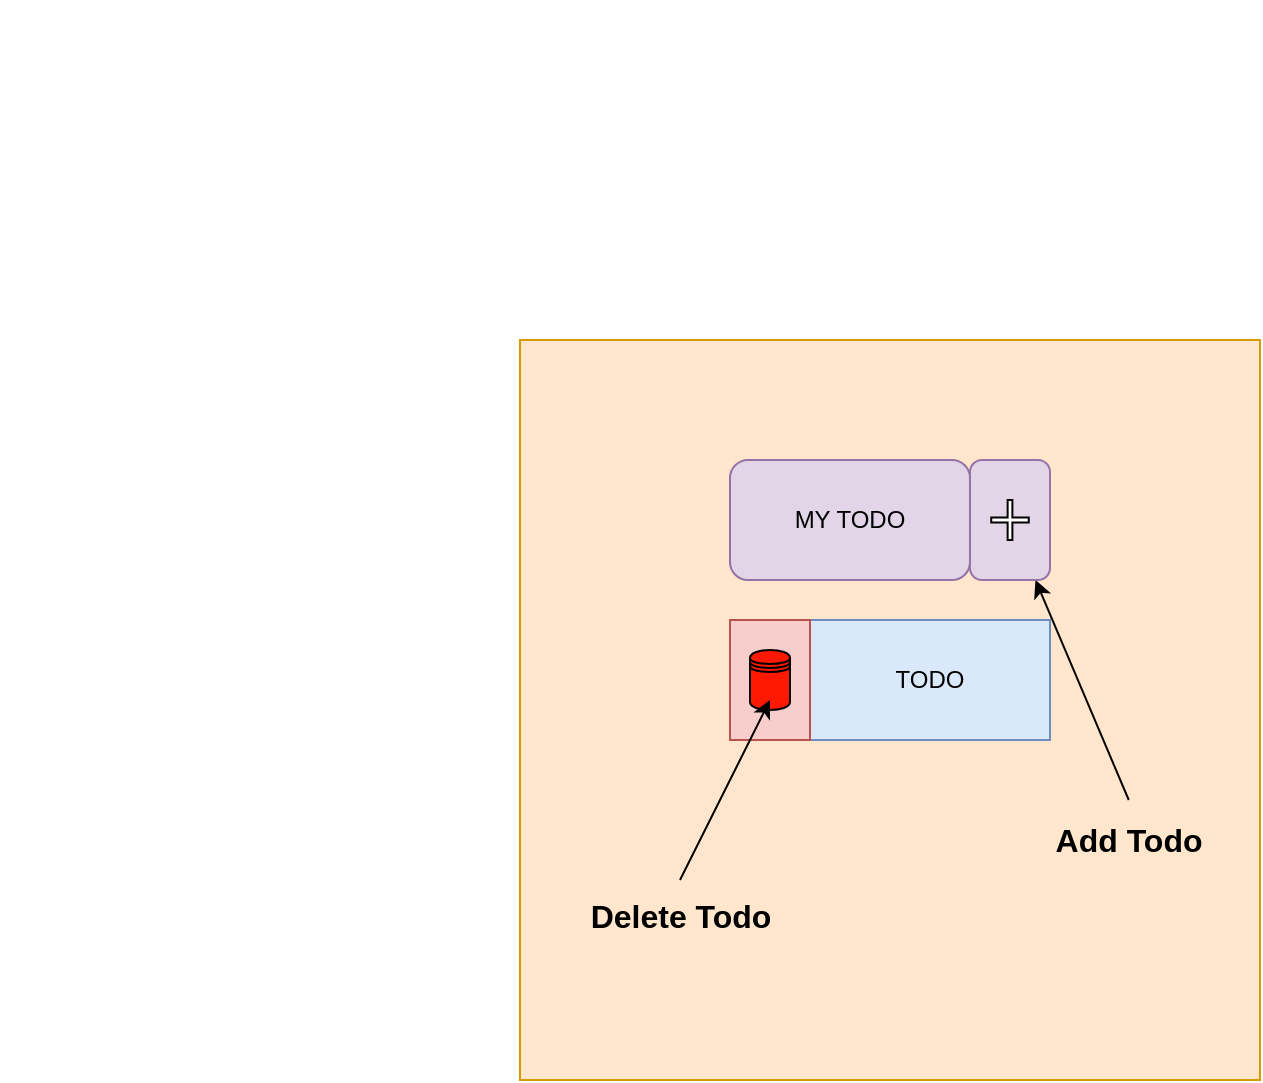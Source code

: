 <mxfile>
    <diagram id="D2a5Kx3bAHh7XBHMIRSJ" name="Page-1">
        <mxGraphModel dx="700" dy="782" grid="1" gridSize="10" guides="1" tooltips="1" connect="1" arrows="1" fold="1" page="1" pageScale="1" pageWidth="850" pageHeight="1100" math="0" shadow="0">
            <root>
                <mxCell id="0"/>
                <mxCell id="1" parent="0"/>
                <mxCell id="2" value="" style="whiteSpace=wrap;html=1;aspect=fixed;fillColor=#ffe6cc;strokeColor=#d79b00;" vertex="1" parent="1">
                    <mxGeometry x="260" y="170" width="370" height="370" as="geometry"/>
                </mxCell>
                <mxCell id="7" value="MY TODO" style="rounded=1;whiteSpace=wrap;html=1;fillColor=#e1d5e7;strokeColor=#9673a6;" vertex="1" parent="1">
                    <mxGeometry x="365" y="230" width="120" height="60" as="geometry"/>
                </mxCell>
                <mxCell id="8" value="TODO" style="rounded=0;whiteSpace=wrap;html=1;fillColor=#dae8fc;strokeColor=#6c8ebf;" vertex="1" parent="1">
                    <mxGeometry x="405" y="310" width="120" height="60" as="geometry"/>
                </mxCell>
                <mxCell id="9" value="" style="rounded=0;whiteSpace=wrap;html=1;fillColor=#f8cecc;strokeColor=#b85450;" vertex="1" parent="1">
                    <mxGeometry x="365" y="310" width="40" height="60" as="geometry"/>
                </mxCell>
                <mxCell id="10" value="" style="shape=datastore;whiteSpace=wrap;html=1;fillColor=#FF1900;" vertex="1" parent="1">
                    <mxGeometry x="375" y="325" width="20" height="30" as="geometry"/>
                </mxCell>
                <mxCell id="13" style="edgeStyle=none;html=1;exitX=0.5;exitY=0;exitDx=0;exitDy=0;" edge="1" parent="1" source="11" target="12">
                    <mxGeometry relative="1" as="geometry"/>
                </mxCell>
                <mxCell id="11" value="Add Todo" style="text;strokeColor=none;fillColor=none;html=1;fontSize=16;fontStyle=1;verticalAlign=middle;align=center;" vertex="1" parent="1">
                    <mxGeometry x="514.38" y="400" width="100" height="40" as="geometry"/>
                </mxCell>
                <mxCell id="12" value="" style="rounded=1;whiteSpace=wrap;html=1;fillColor=#e1d5e7;strokeColor=#9673a6;" vertex="1" parent="1">
                    <mxGeometry x="485" y="230" width="40" height="60" as="geometry"/>
                </mxCell>
                <mxCell id="14" style="edgeStyle=none;html=1;exitX=0.5;exitY=0;exitDx=0;exitDy=0;" edge="1" parent="1" source="15">
                    <mxGeometry relative="1" as="geometry">
                        <mxPoint x="385" y="350" as="targetPoint"/>
                    </mxGeometry>
                </mxCell>
                <mxCell id="15" value="Delete Todo" style="text;strokeColor=none;fillColor=none;html=1;fontSize=16;fontStyle=1;verticalAlign=middle;align=center;" vertex="1" parent="1">
                    <mxGeometry x="290" y="440" width="100" height="35" as="geometry"/>
                </mxCell>
                <mxCell id="16" value="" style="shape=cross;whiteSpace=wrap;html=1;size=0.127;" vertex="1" parent="1">
                    <mxGeometry x="495.63" y="250" width="18.75" height="20" as="geometry"/>
                </mxCell>
                <mxCell id="20" value="&lt;!DOCTYPE html&gt;&#13;&#10;&lt;html lang=&quot;en&quot;&gt;&#13;&#10;  &lt;head&gt;&#13;&#10;    &lt;meta charset=&quot;UTF-8&quot; /&gt;&#13;&#10;    &lt;meta http-equiv=&quot;X-UA-Compatible&quot; content=&quot;IE=edge&quot; /&gt;&#13;&#10;    &lt;meta name=&quot;viewport&quot; content=&quot;width=device-width, initial-scale=1.0&quot; /&gt;&#13;&#10;    &lt;link&#13;&#10;      rel=&quot;stylesheet&quot;&#13;&#10;      href=&quot;/Cbc14/Week4/Homework4/Todo project/todolist.css&quot;&#13;&#10;    /&gt;&#13;&#10;    &lt;title&gt;Document&lt;/title&gt;&#13;&#10;  &lt;/head&gt;&#13;&#10;  &lt;body&gt;&#13;&#10;    &lt;script src=&quot;/Cbc14/Week4/Homework4/Todo project/todolist.js&quot;&gt;&lt;/script&gt;&#13;&#10;  &lt;/body&gt;&#13;&#10;&lt;/html&gt;" style="text;whiteSpace=wrap;html=1;fontSize=16;" vertex="1" parent="1">
                    <mxGeometry width="30" height="240" as="geometry"/>
                </mxCell>
                <mxCell id="21" value="&lt;!DOCTYPE html&gt;&#13;&#10;&lt;html lang=&quot;en&quot;&gt;&#13;&#10;  &lt;head&gt;&#13;&#10;    &lt;meta charset=&quot;UTF-8&quot; /&gt;&#13;&#10;    &lt;meta http-equiv=&quot;X-UA-Compatible&quot; content=&quot;IE=edge&quot; /&gt;&#13;&#10;    &lt;meta name=&quot;viewport&quot; content=&quot;width=device-width, initial-scale=1.0&quot; /&gt;&#13;&#10;    &lt;link&#13;&#10;      rel=&quot;stylesheet&quot;&#13;&#10;      href=&quot;/Cbc14/Week4/Homework4/Todo project/todolist.css&quot;&#13;&#10;    /&gt;&#13;&#10;    &lt;title&gt;Document&lt;/title&gt;&#13;&#10;  &lt;/head&gt;&#13;&#10;  &lt;body&gt;&#13;&#10;    &lt;script src=&quot;/Cbc14/Week4/Homework4/Todo project/todolist.js&quot;&gt;&lt;/script&gt;&#13;&#10;  &lt;/body&gt;&#13;&#10;&lt;/html&gt;" style="text;whiteSpace=wrap;html=1;fontSize=16;" vertex="1" parent="1">
                    <mxGeometry width="30" height="240" as="geometry"/>
                </mxCell>
            </root>
        </mxGraphModel>
    </diagram>
</mxfile>